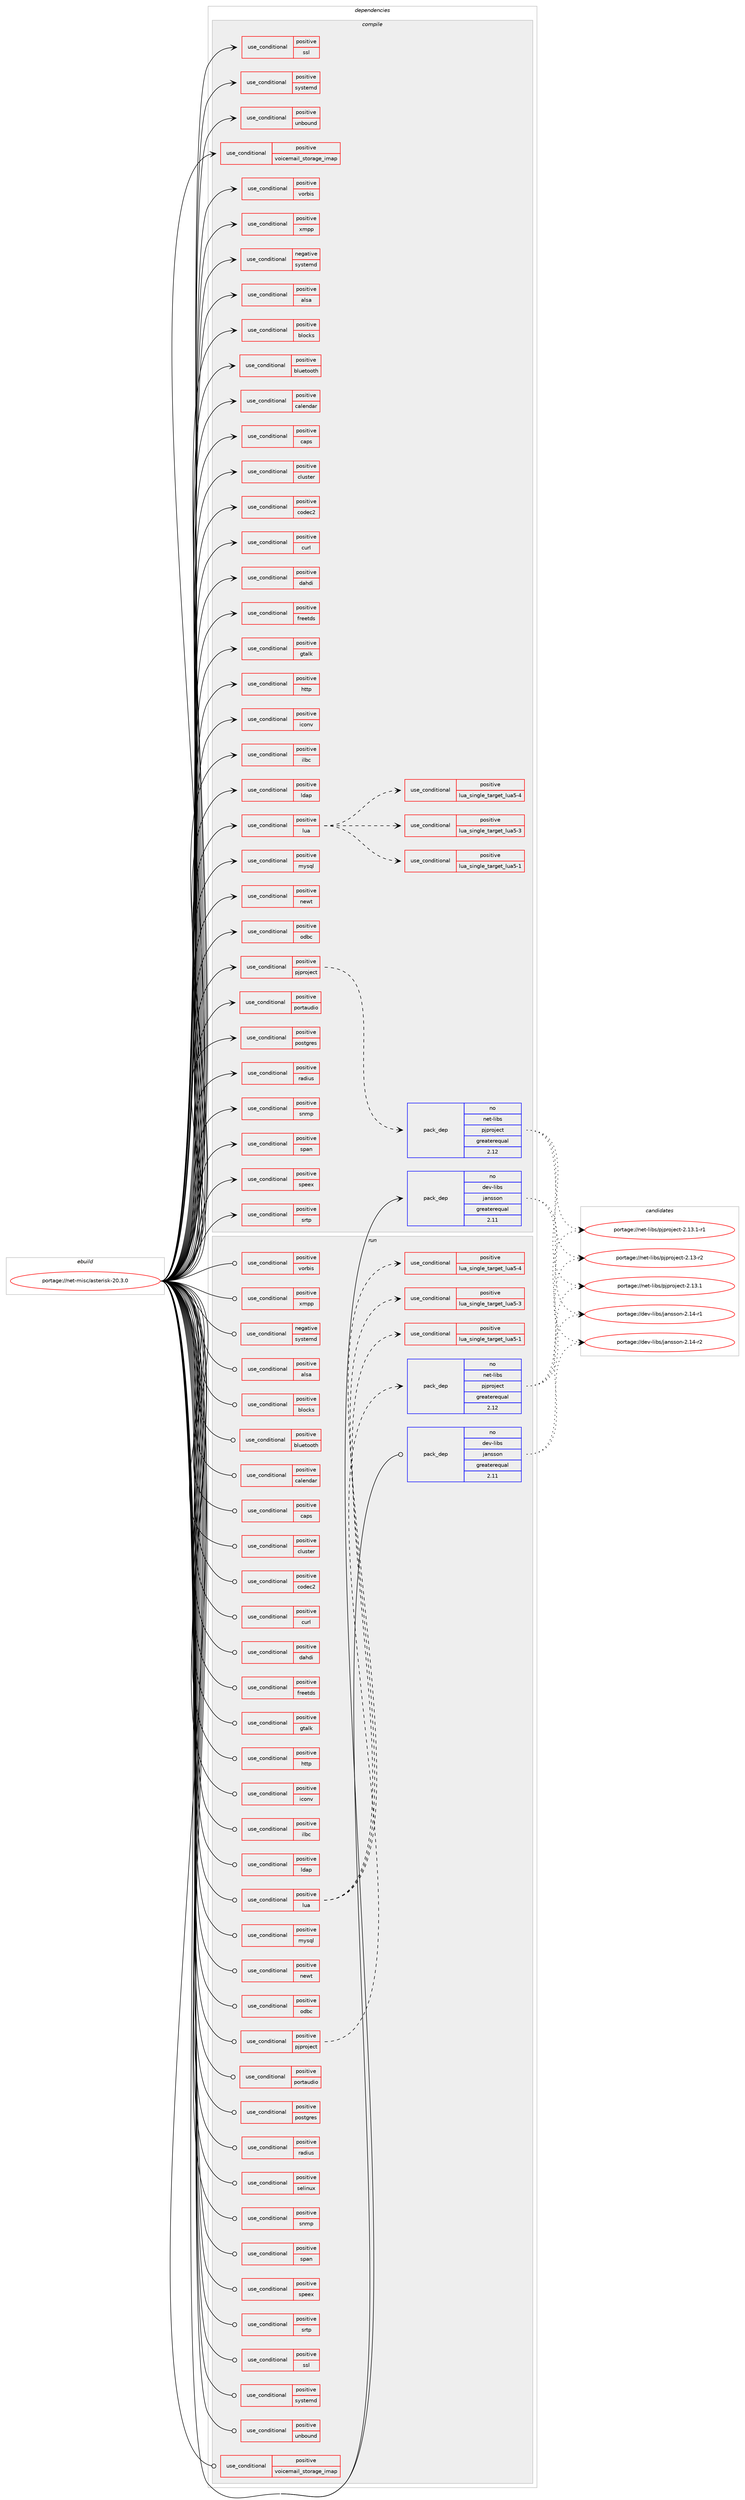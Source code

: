 digraph prolog {

# *************
# Graph options
# *************

newrank=true;
concentrate=true;
compound=true;
graph [rankdir=LR,fontname=Helvetica,fontsize=10,ranksep=1.5];#, ranksep=2.5, nodesep=0.2];
edge  [arrowhead=vee];
node  [fontname=Helvetica,fontsize=10];

# **********
# The ebuild
# **********

subgraph cluster_leftcol {
color=gray;
rank=same;
label=<<i>ebuild</i>>;
id [label="portage://net-misc/asterisk-20.3.0", color=red, width=4, href="../net-misc/asterisk-20.3.0.svg"];
}

# ****************
# The dependencies
# ****************

subgraph cluster_midcol {
color=gray;
label=<<i>dependencies</i>>;
subgraph cluster_compile {
fillcolor="#eeeeee";
style=filled;
label=<<i>compile</i>>;
subgraph cond4093 {
dependency6370 [label=<<TABLE BORDER="0" CELLBORDER="1" CELLSPACING="0" CELLPADDING="4"><TR><TD ROWSPAN="3" CELLPADDING="10">use_conditional</TD></TR><TR><TD>negative</TD></TR><TR><TD>systemd</TD></TR></TABLE>>, shape=none, color=red];
# *** BEGIN UNKNOWN DEPENDENCY TYPE (TODO) ***
# dependency6370 -> package_dependency(portage://net-misc/asterisk-20.3.0,install,weak,sys-apps,systemd,none,[,,],[],[])
# *** END UNKNOWN DEPENDENCY TYPE (TODO) ***

}
id:e -> dependency6370:w [weight=20,style="solid",arrowhead="vee"];
subgraph cond4094 {
dependency6371 [label=<<TABLE BORDER="0" CELLBORDER="1" CELLSPACING="0" CELLPADDING="4"><TR><TD ROWSPAN="3" CELLPADDING="10">use_conditional</TD></TR><TR><TD>positive</TD></TR><TR><TD>alsa</TD></TR></TABLE>>, shape=none, color=red];
# *** BEGIN UNKNOWN DEPENDENCY TYPE (TODO) ***
# dependency6371 -> package_dependency(portage://net-misc/asterisk-20.3.0,install,no,media-libs,alsa-lib,none,[,,],[],[])
# *** END UNKNOWN DEPENDENCY TYPE (TODO) ***

}
id:e -> dependency6371:w [weight=20,style="solid",arrowhead="vee"];
subgraph cond4095 {
dependency6372 [label=<<TABLE BORDER="0" CELLBORDER="1" CELLSPACING="0" CELLPADDING="4"><TR><TD ROWSPAN="3" CELLPADDING="10">use_conditional</TD></TR><TR><TD>positive</TD></TR><TR><TD>blocks</TD></TR></TABLE>>, shape=none, color=red];
# *** BEGIN UNKNOWN DEPENDENCY TYPE (TODO) ***
# dependency6372 -> package_dependency(portage://net-misc/asterisk-20.3.0,install,no,sys-libs,blocksruntime,none,[,,],[],[])
# *** END UNKNOWN DEPENDENCY TYPE (TODO) ***

}
id:e -> dependency6372:w [weight=20,style="solid",arrowhead="vee"];
subgraph cond4096 {
dependency6373 [label=<<TABLE BORDER="0" CELLBORDER="1" CELLSPACING="0" CELLPADDING="4"><TR><TD ROWSPAN="3" CELLPADDING="10">use_conditional</TD></TR><TR><TD>positive</TD></TR><TR><TD>bluetooth</TD></TR></TABLE>>, shape=none, color=red];
# *** BEGIN UNKNOWN DEPENDENCY TYPE (TODO) ***
# dependency6373 -> package_dependency(portage://net-misc/asterisk-20.3.0,install,no,net-wireless,bluez,none,[,,],any_same_slot,[])
# *** END UNKNOWN DEPENDENCY TYPE (TODO) ***

}
id:e -> dependency6373:w [weight=20,style="solid",arrowhead="vee"];
subgraph cond4097 {
dependency6374 [label=<<TABLE BORDER="0" CELLBORDER="1" CELLSPACING="0" CELLPADDING="4"><TR><TD ROWSPAN="3" CELLPADDING="10">use_conditional</TD></TR><TR><TD>positive</TD></TR><TR><TD>calendar</TD></TR></TABLE>>, shape=none, color=red];
# *** BEGIN UNKNOWN DEPENDENCY TYPE (TODO) ***
# dependency6374 -> package_dependency(portage://net-misc/asterisk-20.3.0,install,no,net-libs,neon,none,[,,],any_same_slot,[])
# *** END UNKNOWN DEPENDENCY TYPE (TODO) ***

# *** BEGIN UNKNOWN DEPENDENCY TYPE (TODO) ***
# dependency6374 -> package_dependency(portage://net-misc/asterisk-20.3.0,install,no,dev-libs,libical,none,[,,],any_same_slot,[])
# *** END UNKNOWN DEPENDENCY TYPE (TODO) ***

# *** BEGIN UNKNOWN DEPENDENCY TYPE (TODO) ***
# dependency6374 -> package_dependency(portage://net-misc/asterisk-20.3.0,install,no,dev-libs,iksemel,none,[,,],[],[])
# *** END UNKNOWN DEPENDENCY TYPE (TODO) ***

}
id:e -> dependency6374:w [weight=20,style="solid",arrowhead="vee"];
subgraph cond4098 {
dependency6375 [label=<<TABLE BORDER="0" CELLBORDER="1" CELLSPACING="0" CELLPADDING="4"><TR><TD ROWSPAN="3" CELLPADDING="10">use_conditional</TD></TR><TR><TD>positive</TD></TR><TR><TD>caps</TD></TR></TABLE>>, shape=none, color=red];
# *** BEGIN UNKNOWN DEPENDENCY TYPE (TODO) ***
# dependency6375 -> package_dependency(portage://net-misc/asterisk-20.3.0,install,no,sys-libs,libcap,none,[,,],[],[])
# *** END UNKNOWN DEPENDENCY TYPE (TODO) ***

}
id:e -> dependency6375:w [weight=20,style="solid",arrowhead="vee"];
subgraph cond4099 {
dependency6376 [label=<<TABLE BORDER="0" CELLBORDER="1" CELLSPACING="0" CELLPADDING="4"><TR><TD ROWSPAN="3" CELLPADDING="10">use_conditional</TD></TR><TR><TD>positive</TD></TR><TR><TD>cluster</TD></TR></TABLE>>, shape=none, color=red];
# *** BEGIN UNKNOWN DEPENDENCY TYPE (TODO) ***
# dependency6376 -> package_dependency(portage://net-misc/asterisk-20.3.0,install,no,sys-cluster,corosync,none,[,,],[],[])
# *** END UNKNOWN DEPENDENCY TYPE (TODO) ***

}
id:e -> dependency6376:w [weight=20,style="solid",arrowhead="vee"];
subgraph cond4100 {
dependency6377 [label=<<TABLE BORDER="0" CELLBORDER="1" CELLSPACING="0" CELLPADDING="4"><TR><TD ROWSPAN="3" CELLPADDING="10">use_conditional</TD></TR><TR><TD>positive</TD></TR><TR><TD>codec2</TD></TR></TABLE>>, shape=none, color=red];
# *** BEGIN UNKNOWN DEPENDENCY TYPE (TODO) ***
# dependency6377 -> package_dependency(portage://net-misc/asterisk-20.3.0,install,no,media-libs,codec2,none,[,,],any_same_slot,[])
# *** END UNKNOWN DEPENDENCY TYPE (TODO) ***

}
id:e -> dependency6377:w [weight=20,style="solid",arrowhead="vee"];
subgraph cond4101 {
dependency6378 [label=<<TABLE BORDER="0" CELLBORDER="1" CELLSPACING="0" CELLPADDING="4"><TR><TD ROWSPAN="3" CELLPADDING="10">use_conditional</TD></TR><TR><TD>positive</TD></TR><TR><TD>curl</TD></TR></TABLE>>, shape=none, color=red];
# *** BEGIN UNKNOWN DEPENDENCY TYPE (TODO) ***
# dependency6378 -> package_dependency(portage://net-misc/asterisk-20.3.0,install,no,net-misc,curl,none,[,,],[],[])
# *** END UNKNOWN DEPENDENCY TYPE (TODO) ***

}
id:e -> dependency6378:w [weight=20,style="solid",arrowhead="vee"];
subgraph cond4102 {
dependency6379 [label=<<TABLE BORDER="0" CELLBORDER="1" CELLSPACING="0" CELLPADDING="4"><TR><TD ROWSPAN="3" CELLPADDING="10">use_conditional</TD></TR><TR><TD>positive</TD></TR><TR><TD>dahdi</TD></TR></TABLE>>, shape=none, color=red];
# *** BEGIN UNKNOWN DEPENDENCY TYPE (TODO) ***
# dependency6379 -> package_dependency(portage://net-misc/asterisk-20.3.0,install,no,net-libs,libpri,none,[,,],[],[])
# *** END UNKNOWN DEPENDENCY TYPE (TODO) ***

# *** BEGIN UNKNOWN DEPENDENCY TYPE (TODO) ***
# dependency6379 -> package_dependency(portage://net-misc/asterisk-20.3.0,install,no,net-misc,dahdi-tools,none,[,,],[],[])
# *** END UNKNOWN DEPENDENCY TYPE (TODO) ***

}
id:e -> dependency6379:w [weight=20,style="solid",arrowhead="vee"];
subgraph cond4103 {
dependency6380 [label=<<TABLE BORDER="0" CELLBORDER="1" CELLSPACING="0" CELLPADDING="4"><TR><TD ROWSPAN="3" CELLPADDING="10">use_conditional</TD></TR><TR><TD>positive</TD></TR><TR><TD>freetds</TD></TR></TABLE>>, shape=none, color=red];
# *** BEGIN UNKNOWN DEPENDENCY TYPE (TODO) ***
# dependency6380 -> package_dependency(portage://net-misc/asterisk-20.3.0,install,no,dev-db,freetds,none,[,,],[],[])
# *** END UNKNOWN DEPENDENCY TYPE (TODO) ***

}
id:e -> dependency6380:w [weight=20,style="solid",arrowhead="vee"];
subgraph cond4104 {
dependency6381 [label=<<TABLE BORDER="0" CELLBORDER="1" CELLSPACING="0" CELLPADDING="4"><TR><TD ROWSPAN="3" CELLPADDING="10">use_conditional</TD></TR><TR><TD>positive</TD></TR><TR><TD>gtalk</TD></TR></TABLE>>, shape=none, color=red];
# *** BEGIN UNKNOWN DEPENDENCY TYPE (TODO) ***
# dependency6381 -> package_dependency(portage://net-misc/asterisk-20.3.0,install,no,dev-libs,iksemel,none,[,,],[],[])
# *** END UNKNOWN DEPENDENCY TYPE (TODO) ***

}
id:e -> dependency6381:w [weight=20,style="solid",arrowhead="vee"];
subgraph cond4105 {
dependency6382 [label=<<TABLE BORDER="0" CELLBORDER="1" CELLSPACING="0" CELLPADDING="4"><TR><TD ROWSPAN="3" CELLPADDING="10">use_conditional</TD></TR><TR><TD>positive</TD></TR><TR><TD>http</TD></TR></TABLE>>, shape=none, color=red];
# *** BEGIN UNKNOWN DEPENDENCY TYPE (TODO) ***
# dependency6382 -> package_dependency(portage://net-misc/asterisk-20.3.0,install,no,dev-libs,gmime,none,[,,],[slot(2.6)],[])
# *** END UNKNOWN DEPENDENCY TYPE (TODO) ***

}
id:e -> dependency6382:w [weight=20,style="solid",arrowhead="vee"];
subgraph cond4106 {
dependency6383 [label=<<TABLE BORDER="0" CELLBORDER="1" CELLSPACING="0" CELLPADDING="4"><TR><TD ROWSPAN="3" CELLPADDING="10">use_conditional</TD></TR><TR><TD>positive</TD></TR><TR><TD>iconv</TD></TR></TABLE>>, shape=none, color=red];
# *** BEGIN UNKNOWN DEPENDENCY TYPE (TODO) ***
# dependency6383 -> package_dependency(portage://net-misc/asterisk-20.3.0,install,no,virtual,libiconv,none,[,,],[],[])
# *** END UNKNOWN DEPENDENCY TYPE (TODO) ***

}
id:e -> dependency6383:w [weight=20,style="solid",arrowhead="vee"];
subgraph cond4107 {
dependency6384 [label=<<TABLE BORDER="0" CELLBORDER="1" CELLSPACING="0" CELLPADDING="4"><TR><TD ROWSPAN="3" CELLPADDING="10">use_conditional</TD></TR><TR><TD>positive</TD></TR><TR><TD>ilbc</TD></TR></TABLE>>, shape=none, color=red];
# *** BEGIN UNKNOWN DEPENDENCY TYPE (TODO) ***
# dependency6384 -> package_dependency(portage://net-misc/asterisk-20.3.0,install,no,media-libs,libilbc,none,[,,],[],[])
# *** END UNKNOWN DEPENDENCY TYPE (TODO) ***

}
id:e -> dependency6384:w [weight=20,style="solid",arrowhead="vee"];
subgraph cond4108 {
dependency6385 [label=<<TABLE BORDER="0" CELLBORDER="1" CELLSPACING="0" CELLPADDING="4"><TR><TD ROWSPAN="3" CELLPADDING="10">use_conditional</TD></TR><TR><TD>positive</TD></TR><TR><TD>ldap</TD></TR></TABLE>>, shape=none, color=red];
# *** BEGIN UNKNOWN DEPENDENCY TYPE (TODO) ***
# dependency6385 -> package_dependency(portage://net-misc/asterisk-20.3.0,install,no,net-nds,openldap,none,[,,],any_same_slot,[])
# *** END UNKNOWN DEPENDENCY TYPE (TODO) ***

}
id:e -> dependency6385:w [weight=20,style="solid",arrowhead="vee"];
subgraph cond4109 {
dependency6386 [label=<<TABLE BORDER="0" CELLBORDER="1" CELLSPACING="0" CELLPADDING="4"><TR><TD ROWSPAN="3" CELLPADDING="10">use_conditional</TD></TR><TR><TD>positive</TD></TR><TR><TD>lua</TD></TR></TABLE>>, shape=none, color=red];
subgraph cond4110 {
dependency6387 [label=<<TABLE BORDER="0" CELLBORDER="1" CELLSPACING="0" CELLPADDING="4"><TR><TD ROWSPAN="3" CELLPADDING="10">use_conditional</TD></TR><TR><TD>positive</TD></TR><TR><TD>lua_single_target_lua5-1</TD></TR></TABLE>>, shape=none, color=red];
# *** BEGIN UNKNOWN DEPENDENCY TYPE (TODO) ***
# dependency6387 -> package_dependency(portage://net-misc/asterisk-20.3.0,install,no,dev-lang,lua,none,[,,],[slot(5.1)],[])
# *** END UNKNOWN DEPENDENCY TYPE (TODO) ***

}
dependency6386:e -> dependency6387:w [weight=20,style="dashed",arrowhead="vee"];
subgraph cond4111 {
dependency6388 [label=<<TABLE BORDER="0" CELLBORDER="1" CELLSPACING="0" CELLPADDING="4"><TR><TD ROWSPAN="3" CELLPADDING="10">use_conditional</TD></TR><TR><TD>positive</TD></TR><TR><TD>lua_single_target_lua5-3</TD></TR></TABLE>>, shape=none, color=red];
# *** BEGIN UNKNOWN DEPENDENCY TYPE (TODO) ***
# dependency6388 -> package_dependency(portage://net-misc/asterisk-20.3.0,install,no,dev-lang,lua,none,[,,],[slot(5.3)],[])
# *** END UNKNOWN DEPENDENCY TYPE (TODO) ***

}
dependency6386:e -> dependency6388:w [weight=20,style="dashed",arrowhead="vee"];
subgraph cond4112 {
dependency6389 [label=<<TABLE BORDER="0" CELLBORDER="1" CELLSPACING="0" CELLPADDING="4"><TR><TD ROWSPAN="3" CELLPADDING="10">use_conditional</TD></TR><TR><TD>positive</TD></TR><TR><TD>lua_single_target_lua5-4</TD></TR></TABLE>>, shape=none, color=red];
# *** BEGIN UNKNOWN DEPENDENCY TYPE (TODO) ***
# dependency6389 -> package_dependency(portage://net-misc/asterisk-20.3.0,install,no,dev-lang,lua,none,[,,],[slot(5.4)],[])
# *** END UNKNOWN DEPENDENCY TYPE (TODO) ***

}
dependency6386:e -> dependency6389:w [weight=20,style="dashed",arrowhead="vee"];
}
id:e -> dependency6386:w [weight=20,style="solid",arrowhead="vee"];
subgraph cond4113 {
dependency6390 [label=<<TABLE BORDER="0" CELLBORDER="1" CELLSPACING="0" CELLPADDING="4"><TR><TD ROWSPAN="3" CELLPADDING="10">use_conditional</TD></TR><TR><TD>positive</TD></TR><TR><TD>mysql</TD></TR></TABLE>>, shape=none, color=red];
# *** BEGIN UNKNOWN DEPENDENCY TYPE (TODO) ***
# dependency6390 -> package_dependency(portage://net-misc/asterisk-20.3.0,install,no,dev-db,mysql-connector-c,none,[,,],any_same_slot,[])
# *** END UNKNOWN DEPENDENCY TYPE (TODO) ***

}
id:e -> dependency6390:w [weight=20,style="solid",arrowhead="vee"];
subgraph cond4114 {
dependency6391 [label=<<TABLE BORDER="0" CELLBORDER="1" CELLSPACING="0" CELLPADDING="4"><TR><TD ROWSPAN="3" CELLPADDING="10">use_conditional</TD></TR><TR><TD>positive</TD></TR><TR><TD>newt</TD></TR></TABLE>>, shape=none, color=red];
# *** BEGIN UNKNOWN DEPENDENCY TYPE (TODO) ***
# dependency6391 -> package_dependency(portage://net-misc/asterisk-20.3.0,install,no,dev-libs,newt,none,[,,],[],[])
# *** END UNKNOWN DEPENDENCY TYPE (TODO) ***

}
id:e -> dependency6391:w [weight=20,style="solid",arrowhead="vee"];
subgraph cond4115 {
dependency6392 [label=<<TABLE BORDER="0" CELLBORDER="1" CELLSPACING="0" CELLPADDING="4"><TR><TD ROWSPAN="3" CELLPADDING="10">use_conditional</TD></TR><TR><TD>positive</TD></TR><TR><TD>odbc</TD></TR></TABLE>>, shape=none, color=red];
# *** BEGIN UNKNOWN DEPENDENCY TYPE (TODO) ***
# dependency6392 -> package_dependency(portage://net-misc/asterisk-20.3.0,install,no,dev-db,unixODBC,none,[,,],[],[])
# *** END UNKNOWN DEPENDENCY TYPE (TODO) ***

}
id:e -> dependency6392:w [weight=20,style="solid",arrowhead="vee"];
subgraph cond4116 {
dependency6393 [label=<<TABLE BORDER="0" CELLBORDER="1" CELLSPACING="0" CELLPADDING="4"><TR><TD ROWSPAN="3" CELLPADDING="10">use_conditional</TD></TR><TR><TD>positive</TD></TR><TR><TD>pjproject</TD></TR></TABLE>>, shape=none, color=red];
subgraph pack2215 {
dependency6394 [label=<<TABLE BORDER="0" CELLBORDER="1" CELLSPACING="0" CELLPADDING="4" WIDTH="220"><TR><TD ROWSPAN="6" CELLPADDING="30">pack_dep</TD></TR><TR><TD WIDTH="110">no</TD></TR><TR><TD>net-libs</TD></TR><TR><TD>pjproject</TD></TR><TR><TD>greaterequal</TD></TR><TR><TD>2.12</TD></TR></TABLE>>, shape=none, color=blue];
}
dependency6393:e -> dependency6394:w [weight=20,style="dashed",arrowhead="vee"];
}
id:e -> dependency6393:w [weight=20,style="solid",arrowhead="vee"];
subgraph cond4117 {
dependency6395 [label=<<TABLE BORDER="0" CELLBORDER="1" CELLSPACING="0" CELLPADDING="4"><TR><TD ROWSPAN="3" CELLPADDING="10">use_conditional</TD></TR><TR><TD>positive</TD></TR><TR><TD>portaudio</TD></TR></TABLE>>, shape=none, color=red];
# *** BEGIN UNKNOWN DEPENDENCY TYPE (TODO) ***
# dependency6395 -> package_dependency(portage://net-misc/asterisk-20.3.0,install,no,media-libs,portaudio,none,[,,],[],[])
# *** END UNKNOWN DEPENDENCY TYPE (TODO) ***

}
id:e -> dependency6395:w [weight=20,style="solid",arrowhead="vee"];
subgraph cond4118 {
dependency6396 [label=<<TABLE BORDER="0" CELLBORDER="1" CELLSPACING="0" CELLPADDING="4"><TR><TD ROWSPAN="3" CELLPADDING="10">use_conditional</TD></TR><TR><TD>positive</TD></TR><TR><TD>postgres</TD></TR></TABLE>>, shape=none, color=red];
# *** BEGIN UNKNOWN DEPENDENCY TYPE (TODO) ***
# dependency6396 -> package_dependency(portage://net-misc/asterisk-20.3.0,install,no,dev-db,postgresql,none,[,,],any_different_slot,[])
# *** END UNKNOWN DEPENDENCY TYPE (TODO) ***

}
id:e -> dependency6396:w [weight=20,style="solid",arrowhead="vee"];
subgraph cond4119 {
dependency6397 [label=<<TABLE BORDER="0" CELLBORDER="1" CELLSPACING="0" CELLPADDING="4"><TR><TD ROWSPAN="3" CELLPADDING="10">use_conditional</TD></TR><TR><TD>positive</TD></TR><TR><TD>radius</TD></TR></TABLE>>, shape=none, color=red];
# *** BEGIN UNKNOWN DEPENDENCY TYPE (TODO) ***
# dependency6397 -> package_dependency(portage://net-misc/asterisk-20.3.0,install,no,net-dialup,freeradius-client,none,[,,],[],[])
# *** END UNKNOWN DEPENDENCY TYPE (TODO) ***

}
id:e -> dependency6397:w [weight=20,style="solid",arrowhead="vee"];
subgraph cond4120 {
dependency6398 [label=<<TABLE BORDER="0" CELLBORDER="1" CELLSPACING="0" CELLPADDING="4"><TR><TD ROWSPAN="3" CELLPADDING="10">use_conditional</TD></TR><TR><TD>positive</TD></TR><TR><TD>snmp</TD></TR></TABLE>>, shape=none, color=red];
# *** BEGIN UNKNOWN DEPENDENCY TYPE (TODO) ***
# dependency6398 -> package_dependency(portage://net-misc/asterisk-20.3.0,install,no,net-analyzer,net-snmp,none,[,,],any_same_slot,[])
# *** END UNKNOWN DEPENDENCY TYPE (TODO) ***

}
id:e -> dependency6398:w [weight=20,style="solid",arrowhead="vee"];
subgraph cond4121 {
dependency6399 [label=<<TABLE BORDER="0" CELLBORDER="1" CELLSPACING="0" CELLPADDING="4"><TR><TD ROWSPAN="3" CELLPADDING="10">use_conditional</TD></TR><TR><TD>positive</TD></TR><TR><TD>span</TD></TR></TABLE>>, shape=none, color=red];
# *** BEGIN UNKNOWN DEPENDENCY TYPE (TODO) ***
# dependency6399 -> package_dependency(portage://net-misc/asterisk-20.3.0,install,no,media-libs,spandsp,none,[,,],[],[])
# *** END UNKNOWN DEPENDENCY TYPE (TODO) ***

}
id:e -> dependency6399:w [weight=20,style="solid",arrowhead="vee"];
subgraph cond4122 {
dependency6400 [label=<<TABLE BORDER="0" CELLBORDER="1" CELLSPACING="0" CELLPADDING="4"><TR><TD ROWSPAN="3" CELLPADDING="10">use_conditional</TD></TR><TR><TD>positive</TD></TR><TR><TD>speex</TD></TR></TABLE>>, shape=none, color=red];
# *** BEGIN UNKNOWN DEPENDENCY TYPE (TODO) ***
# dependency6400 -> package_dependency(portage://net-misc/asterisk-20.3.0,install,no,media-libs,libogg,none,[,,],[],[])
# *** END UNKNOWN DEPENDENCY TYPE (TODO) ***

# *** BEGIN UNKNOWN DEPENDENCY TYPE (TODO) ***
# dependency6400 -> package_dependency(portage://net-misc/asterisk-20.3.0,install,no,media-libs,speex,none,[,,],[],[])
# *** END UNKNOWN DEPENDENCY TYPE (TODO) ***

# *** BEGIN UNKNOWN DEPENDENCY TYPE (TODO) ***
# dependency6400 -> package_dependency(portage://net-misc/asterisk-20.3.0,install,no,media-libs,speexdsp,none,[,,],[],[])
# *** END UNKNOWN DEPENDENCY TYPE (TODO) ***

}
id:e -> dependency6400:w [weight=20,style="solid",arrowhead="vee"];
subgraph cond4123 {
dependency6401 [label=<<TABLE BORDER="0" CELLBORDER="1" CELLSPACING="0" CELLPADDING="4"><TR><TD ROWSPAN="3" CELLPADDING="10">use_conditional</TD></TR><TR><TD>positive</TD></TR><TR><TD>srtp</TD></TR></TABLE>>, shape=none, color=red];
# *** BEGIN UNKNOWN DEPENDENCY TYPE (TODO) ***
# dependency6401 -> package_dependency(portage://net-misc/asterisk-20.3.0,install,no,net-libs,libsrtp,none,[,,],[slot(0)],[])
# *** END UNKNOWN DEPENDENCY TYPE (TODO) ***

}
id:e -> dependency6401:w [weight=20,style="solid",arrowhead="vee"];
subgraph cond4124 {
dependency6402 [label=<<TABLE BORDER="0" CELLBORDER="1" CELLSPACING="0" CELLPADDING="4"><TR><TD ROWSPAN="3" CELLPADDING="10">use_conditional</TD></TR><TR><TD>positive</TD></TR><TR><TD>ssl</TD></TR></TABLE>>, shape=none, color=red];
# *** BEGIN UNKNOWN DEPENDENCY TYPE (TODO) ***
# dependency6402 -> package_dependency(portage://net-misc/asterisk-20.3.0,install,no,dev-libs,openssl,none,[,,],[slot(0),equal],[])
# *** END UNKNOWN DEPENDENCY TYPE (TODO) ***

}
id:e -> dependency6402:w [weight=20,style="solid",arrowhead="vee"];
subgraph cond4125 {
dependency6403 [label=<<TABLE BORDER="0" CELLBORDER="1" CELLSPACING="0" CELLPADDING="4"><TR><TD ROWSPAN="3" CELLPADDING="10">use_conditional</TD></TR><TR><TD>positive</TD></TR><TR><TD>systemd</TD></TR></TABLE>>, shape=none, color=red];
# *** BEGIN UNKNOWN DEPENDENCY TYPE (TODO) ***
# dependency6403 -> package_dependency(portage://net-misc/asterisk-20.3.0,install,no,sys-apps,systemd,none,[,,],[],[])
# *** END UNKNOWN DEPENDENCY TYPE (TODO) ***

}
id:e -> dependency6403:w [weight=20,style="solid",arrowhead="vee"];
subgraph cond4126 {
dependency6404 [label=<<TABLE BORDER="0" CELLBORDER="1" CELLSPACING="0" CELLPADDING="4"><TR><TD ROWSPAN="3" CELLPADDING="10">use_conditional</TD></TR><TR><TD>positive</TD></TR><TR><TD>unbound</TD></TR></TABLE>>, shape=none, color=red];
# *** BEGIN UNKNOWN DEPENDENCY TYPE (TODO) ***
# dependency6404 -> package_dependency(portage://net-misc/asterisk-20.3.0,install,no,net-dns,unbound,none,[,,],[],[])
# *** END UNKNOWN DEPENDENCY TYPE (TODO) ***

}
id:e -> dependency6404:w [weight=20,style="solid",arrowhead="vee"];
subgraph cond4127 {
dependency6405 [label=<<TABLE BORDER="0" CELLBORDER="1" CELLSPACING="0" CELLPADDING="4"><TR><TD ROWSPAN="3" CELLPADDING="10">use_conditional</TD></TR><TR><TD>positive</TD></TR><TR><TD>voicemail_storage_imap</TD></TR></TABLE>>, shape=none, color=red];
# *** BEGIN UNKNOWN DEPENDENCY TYPE (TODO) ***
# dependency6405 -> package_dependency(portage://net-misc/asterisk-20.3.0,install,no,net-libs,c-client,none,[,,],[],[use(equal(ssl),none)])
# *** END UNKNOWN DEPENDENCY TYPE (TODO) ***

}
id:e -> dependency6405:w [weight=20,style="solid",arrowhead="vee"];
subgraph cond4128 {
dependency6406 [label=<<TABLE BORDER="0" CELLBORDER="1" CELLSPACING="0" CELLPADDING="4"><TR><TD ROWSPAN="3" CELLPADDING="10">use_conditional</TD></TR><TR><TD>positive</TD></TR><TR><TD>vorbis</TD></TR></TABLE>>, shape=none, color=red];
# *** BEGIN UNKNOWN DEPENDENCY TYPE (TODO) ***
# dependency6406 -> package_dependency(portage://net-misc/asterisk-20.3.0,install,no,media-libs,libogg,none,[,,],[],[])
# *** END UNKNOWN DEPENDENCY TYPE (TODO) ***

# *** BEGIN UNKNOWN DEPENDENCY TYPE (TODO) ***
# dependency6406 -> package_dependency(portage://net-misc/asterisk-20.3.0,install,no,media-libs,libvorbis,none,[,,],[],[])
# *** END UNKNOWN DEPENDENCY TYPE (TODO) ***

}
id:e -> dependency6406:w [weight=20,style="solid",arrowhead="vee"];
subgraph cond4129 {
dependency6407 [label=<<TABLE BORDER="0" CELLBORDER="1" CELLSPACING="0" CELLPADDING="4"><TR><TD ROWSPAN="3" CELLPADDING="10">use_conditional</TD></TR><TR><TD>positive</TD></TR><TR><TD>xmpp</TD></TR></TABLE>>, shape=none, color=red];
# *** BEGIN UNKNOWN DEPENDENCY TYPE (TODO) ***
# dependency6407 -> package_dependency(portage://net-misc/asterisk-20.3.0,install,no,dev-libs,iksemel,none,[,,],[],[])
# *** END UNKNOWN DEPENDENCY TYPE (TODO) ***

}
id:e -> dependency6407:w [weight=20,style="solid",arrowhead="vee"];
# *** BEGIN UNKNOWN DEPENDENCY TYPE (TODO) ***
# id -> package_dependency(portage://net-misc/asterisk-20.3.0,install,no,acct-group,asterisk,none,[,,],[],[])
# *** END UNKNOWN DEPENDENCY TYPE (TODO) ***

# *** BEGIN UNKNOWN DEPENDENCY TYPE (TODO) ***
# id -> package_dependency(portage://net-misc/asterisk-20.3.0,install,no,acct-user,asterisk,none,[,,],[],[])
# *** END UNKNOWN DEPENDENCY TYPE (TODO) ***

# *** BEGIN UNKNOWN DEPENDENCY TYPE (TODO) ***
# id -> package_dependency(portage://net-misc/asterisk-20.3.0,install,no,dev-db,sqlite,none,[,,],[slot(3)],[])
# *** END UNKNOWN DEPENDENCY TYPE (TODO) ***

subgraph pack2216 {
dependency6408 [label=<<TABLE BORDER="0" CELLBORDER="1" CELLSPACING="0" CELLPADDING="4" WIDTH="220"><TR><TD ROWSPAN="6" CELLPADDING="30">pack_dep</TD></TR><TR><TD WIDTH="110">no</TD></TR><TR><TD>dev-libs</TD></TR><TR><TD>jansson</TD></TR><TR><TD>greaterequal</TD></TR><TR><TD>2.11</TD></TR></TABLE>>, shape=none, color=blue];
}
id:e -> dependency6408:w [weight=20,style="solid",arrowhead="vee"];
# *** BEGIN UNKNOWN DEPENDENCY TYPE (TODO) ***
# id -> package_dependency(portage://net-misc/asterisk-20.3.0,install,no,dev-libs,libedit,none,[,,],[],[])
# *** END UNKNOWN DEPENDENCY TYPE (TODO) ***

# *** BEGIN UNKNOWN DEPENDENCY TYPE (TODO) ***
# id -> package_dependency(portage://net-misc/asterisk-20.3.0,install,no,dev-libs,libxml2,none,[,,],[slot(2)],[])
# *** END UNKNOWN DEPENDENCY TYPE (TODO) ***

# *** BEGIN UNKNOWN DEPENDENCY TYPE (TODO) ***
# id -> package_dependency(portage://net-misc/asterisk-20.3.0,install,no,dev-libs,libxslt,none,[,,],[],[])
# *** END UNKNOWN DEPENDENCY TYPE (TODO) ***

# *** BEGIN UNKNOWN DEPENDENCY TYPE (TODO) ***
# id -> package_dependency(portage://net-misc/asterisk-20.3.0,install,no,dev-libs,popt,none,[,,],[],[])
# *** END UNKNOWN DEPENDENCY TYPE (TODO) ***

# *** BEGIN UNKNOWN DEPENDENCY TYPE (TODO) ***
# id -> package_dependency(portage://net-misc/asterisk-20.3.0,install,no,sys-apps,util-linux,none,[,,],[],[])
# *** END UNKNOWN DEPENDENCY TYPE (TODO) ***

# *** BEGIN UNKNOWN DEPENDENCY TYPE (TODO) ***
# id -> package_dependency(portage://net-misc/asterisk-20.3.0,install,no,sys-libs,zlib,none,[,,],[],[])
# *** END UNKNOWN DEPENDENCY TYPE (TODO) ***

# *** BEGIN UNKNOWN DEPENDENCY TYPE (TODO) ***
# id -> package_dependency(portage://net-misc/asterisk-20.3.0,install,no,virtual,libcrypt,none,[,,],any_same_slot,[])
# *** END UNKNOWN DEPENDENCY TYPE (TODO) ***

}
subgraph cluster_compileandrun {
fillcolor="#eeeeee";
style=filled;
label=<<i>compile and run</i>>;
}
subgraph cluster_run {
fillcolor="#eeeeee";
style=filled;
label=<<i>run</i>>;
subgraph cond4130 {
dependency6409 [label=<<TABLE BORDER="0" CELLBORDER="1" CELLSPACING="0" CELLPADDING="4"><TR><TD ROWSPAN="3" CELLPADDING="10">use_conditional</TD></TR><TR><TD>negative</TD></TR><TR><TD>systemd</TD></TR></TABLE>>, shape=none, color=red];
# *** BEGIN UNKNOWN DEPENDENCY TYPE (TODO) ***
# dependency6409 -> package_dependency(portage://net-misc/asterisk-20.3.0,run,weak,sys-apps,systemd,none,[,,],[],[])
# *** END UNKNOWN DEPENDENCY TYPE (TODO) ***

}
id:e -> dependency6409:w [weight=20,style="solid",arrowhead="odot"];
subgraph cond4131 {
dependency6410 [label=<<TABLE BORDER="0" CELLBORDER="1" CELLSPACING="0" CELLPADDING="4"><TR><TD ROWSPAN="3" CELLPADDING="10">use_conditional</TD></TR><TR><TD>positive</TD></TR><TR><TD>alsa</TD></TR></TABLE>>, shape=none, color=red];
# *** BEGIN UNKNOWN DEPENDENCY TYPE (TODO) ***
# dependency6410 -> package_dependency(portage://net-misc/asterisk-20.3.0,run,no,media-libs,alsa-lib,none,[,,],[],[])
# *** END UNKNOWN DEPENDENCY TYPE (TODO) ***

}
id:e -> dependency6410:w [weight=20,style="solid",arrowhead="odot"];
subgraph cond4132 {
dependency6411 [label=<<TABLE BORDER="0" CELLBORDER="1" CELLSPACING="0" CELLPADDING="4"><TR><TD ROWSPAN="3" CELLPADDING="10">use_conditional</TD></TR><TR><TD>positive</TD></TR><TR><TD>blocks</TD></TR></TABLE>>, shape=none, color=red];
# *** BEGIN UNKNOWN DEPENDENCY TYPE (TODO) ***
# dependency6411 -> package_dependency(portage://net-misc/asterisk-20.3.0,run,no,sys-libs,blocksruntime,none,[,,],[],[])
# *** END UNKNOWN DEPENDENCY TYPE (TODO) ***

}
id:e -> dependency6411:w [weight=20,style="solid",arrowhead="odot"];
subgraph cond4133 {
dependency6412 [label=<<TABLE BORDER="0" CELLBORDER="1" CELLSPACING="0" CELLPADDING="4"><TR><TD ROWSPAN="3" CELLPADDING="10">use_conditional</TD></TR><TR><TD>positive</TD></TR><TR><TD>bluetooth</TD></TR></TABLE>>, shape=none, color=red];
# *** BEGIN UNKNOWN DEPENDENCY TYPE (TODO) ***
# dependency6412 -> package_dependency(portage://net-misc/asterisk-20.3.0,run,no,net-wireless,bluez,none,[,,],any_same_slot,[])
# *** END UNKNOWN DEPENDENCY TYPE (TODO) ***

}
id:e -> dependency6412:w [weight=20,style="solid",arrowhead="odot"];
subgraph cond4134 {
dependency6413 [label=<<TABLE BORDER="0" CELLBORDER="1" CELLSPACING="0" CELLPADDING="4"><TR><TD ROWSPAN="3" CELLPADDING="10">use_conditional</TD></TR><TR><TD>positive</TD></TR><TR><TD>calendar</TD></TR></TABLE>>, shape=none, color=red];
# *** BEGIN UNKNOWN DEPENDENCY TYPE (TODO) ***
# dependency6413 -> package_dependency(portage://net-misc/asterisk-20.3.0,run,no,net-libs,neon,none,[,,],any_same_slot,[])
# *** END UNKNOWN DEPENDENCY TYPE (TODO) ***

# *** BEGIN UNKNOWN DEPENDENCY TYPE (TODO) ***
# dependency6413 -> package_dependency(portage://net-misc/asterisk-20.3.0,run,no,dev-libs,libical,none,[,,],any_same_slot,[])
# *** END UNKNOWN DEPENDENCY TYPE (TODO) ***

# *** BEGIN UNKNOWN DEPENDENCY TYPE (TODO) ***
# dependency6413 -> package_dependency(portage://net-misc/asterisk-20.3.0,run,no,dev-libs,iksemel,none,[,,],[],[])
# *** END UNKNOWN DEPENDENCY TYPE (TODO) ***

}
id:e -> dependency6413:w [weight=20,style="solid",arrowhead="odot"];
subgraph cond4135 {
dependency6414 [label=<<TABLE BORDER="0" CELLBORDER="1" CELLSPACING="0" CELLPADDING="4"><TR><TD ROWSPAN="3" CELLPADDING="10">use_conditional</TD></TR><TR><TD>positive</TD></TR><TR><TD>caps</TD></TR></TABLE>>, shape=none, color=red];
# *** BEGIN UNKNOWN DEPENDENCY TYPE (TODO) ***
# dependency6414 -> package_dependency(portage://net-misc/asterisk-20.3.0,run,no,sys-libs,libcap,none,[,,],[],[])
# *** END UNKNOWN DEPENDENCY TYPE (TODO) ***

}
id:e -> dependency6414:w [weight=20,style="solid",arrowhead="odot"];
subgraph cond4136 {
dependency6415 [label=<<TABLE BORDER="0" CELLBORDER="1" CELLSPACING="0" CELLPADDING="4"><TR><TD ROWSPAN="3" CELLPADDING="10">use_conditional</TD></TR><TR><TD>positive</TD></TR><TR><TD>cluster</TD></TR></TABLE>>, shape=none, color=red];
# *** BEGIN UNKNOWN DEPENDENCY TYPE (TODO) ***
# dependency6415 -> package_dependency(portage://net-misc/asterisk-20.3.0,run,no,sys-cluster,corosync,none,[,,],[],[])
# *** END UNKNOWN DEPENDENCY TYPE (TODO) ***

}
id:e -> dependency6415:w [weight=20,style="solid",arrowhead="odot"];
subgraph cond4137 {
dependency6416 [label=<<TABLE BORDER="0" CELLBORDER="1" CELLSPACING="0" CELLPADDING="4"><TR><TD ROWSPAN="3" CELLPADDING="10">use_conditional</TD></TR><TR><TD>positive</TD></TR><TR><TD>codec2</TD></TR></TABLE>>, shape=none, color=red];
# *** BEGIN UNKNOWN DEPENDENCY TYPE (TODO) ***
# dependency6416 -> package_dependency(portage://net-misc/asterisk-20.3.0,run,no,media-libs,codec2,none,[,,],any_same_slot,[])
# *** END UNKNOWN DEPENDENCY TYPE (TODO) ***

}
id:e -> dependency6416:w [weight=20,style="solid",arrowhead="odot"];
subgraph cond4138 {
dependency6417 [label=<<TABLE BORDER="0" CELLBORDER="1" CELLSPACING="0" CELLPADDING="4"><TR><TD ROWSPAN="3" CELLPADDING="10">use_conditional</TD></TR><TR><TD>positive</TD></TR><TR><TD>curl</TD></TR></TABLE>>, shape=none, color=red];
# *** BEGIN UNKNOWN DEPENDENCY TYPE (TODO) ***
# dependency6417 -> package_dependency(portage://net-misc/asterisk-20.3.0,run,no,net-misc,curl,none,[,,],[],[])
# *** END UNKNOWN DEPENDENCY TYPE (TODO) ***

}
id:e -> dependency6417:w [weight=20,style="solid",arrowhead="odot"];
subgraph cond4139 {
dependency6418 [label=<<TABLE BORDER="0" CELLBORDER="1" CELLSPACING="0" CELLPADDING="4"><TR><TD ROWSPAN="3" CELLPADDING="10">use_conditional</TD></TR><TR><TD>positive</TD></TR><TR><TD>dahdi</TD></TR></TABLE>>, shape=none, color=red];
# *** BEGIN UNKNOWN DEPENDENCY TYPE (TODO) ***
# dependency6418 -> package_dependency(portage://net-misc/asterisk-20.3.0,run,no,net-libs,libpri,none,[,,],[],[])
# *** END UNKNOWN DEPENDENCY TYPE (TODO) ***

# *** BEGIN UNKNOWN DEPENDENCY TYPE (TODO) ***
# dependency6418 -> package_dependency(portage://net-misc/asterisk-20.3.0,run,no,net-misc,dahdi-tools,none,[,,],[],[])
# *** END UNKNOWN DEPENDENCY TYPE (TODO) ***

}
id:e -> dependency6418:w [weight=20,style="solid",arrowhead="odot"];
subgraph cond4140 {
dependency6419 [label=<<TABLE BORDER="0" CELLBORDER="1" CELLSPACING="0" CELLPADDING="4"><TR><TD ROWSPAN="3" CELLPADDING="10">use_conditional</TD></TR><TR><TD>positive</TD></TR><TR><TD>freetds</TD></TR></TABLE>>, shape=none, color=red];
# *** BEGIN UNKNOWN DEPENDENCY TYPE (TODO) ***
# dependency6419 -> package_dependency(portage://net-misc/asterisk-20.3.0,run,no,dev-db,freetds,none,[,,],[],[])
# *** END UNKNOWN DEPENDENCY TYPE (TODO) ***

}
id:e -> dependency6419:w [weight=20,style="solid",arrowhead="odot"];
subgraph cond4141 {
dependency6420 [label=<<TABLE BORDER="0" CELLBORDER="1" CELLSPACING="0" CELLPADDING="4"><TR><TD ROWSPAN="3" CELLPADDING="10">use_conditional</TD></TR><TR><TD>positive</TD></TR><TR><TD>gtalk</TD></TR></TABLE>>, shape=none, color=red];
# *** BEGIN UNKNOWN DEPENDENCY TYPE (TODO) ***
# dependency6420 -> package_dependency(portage://net-misc/asterisk-20.3.0,run,no,dev-libs,iksemel,none,[,,],[],[])
# *** END UNKNOWN DEPENDENCY TYPE (TODO) ***

}
id:e -> dependency6420:w [weight=20,style="solid",arrowhead="odot"];
subgraph cond4142 {
dependency6421 [label=<<TABLE BORDER="0" CELLBORDER="1" CELLSPACING="0" CELLPADDING="4"><TR><TD ROWSPAN="3" CELLPADDING="10">use_conditional</TD></TR><TR><TD>positive</TD></TR><TR><TD>http</TD></TR></TABLE>>, shape=none, color=red];
# *** BEGIN UNKNOWN DEPENDENCY TYPE (TODO) ***
# dependency6421 -> package_dependency(portage://net-misc/asterisk-20.3.0,run,no,dev-libs,gmime,none,[,,],[slot(2.6)],[])
# *** END UNKNOWN DEPENDENCY TYPE (TODO) ***

}
id:e -> dependency6421:w [weight=20,style="solid",arrowhead="odot"];
subgraph cond4143 {
dependency6422 [label=<<TABLE BORDER="0" CELLBORDER="1" CELLSPACING="0" CELLPADDING="4"><TR><TD ROWSPAN="3" CELLPADDING="10">use_conditional</TD></TR><TR><TD>positive</TD></TR><TR><TD>iconv</TD></TR></TABLE>>, shape=none, color=red];
# *** BEGIN UNKNOWN DEPENDENCY TYPE (TODO) ***
# dependency6422 -> package_dependency(portage://net-misc/asterisk-20.3.0,run,no,virtual,libiconv,none,[,,],[],[])
# *** END UNKNOWN DEPENDENCY TYPE (TODO) ***

}
id:e -> dependency6422:w [weight=20,style="solid",arrowhead="odot"];
subgraph cond4144 {
dependency6423 [label=<<TABLE BORDER="0" CELLBORDER="1" CELLSPACING="0" CELLPADDING="4"><TR><TD ROWSPAN="3" CELLPADDING="10">use_conditional</TD></TR><TR><TD>positive</TD></TR><TR><TD>ilbc</TD></TR></TABLE>>, shape=none, color=red];
# *** BEGIN UNKNOWN DEPENDENCY TYPE (TODO) ***
# dependency6423 -> package_dependency(portage://net-misc/asterisk-20.3.0,run,no,media-libs,libilbc,none,[,,],[],[])
# *** END UNKNOWN DEPENDENCY TYPE (TODO) ***

}
id:e -> dependency6423:w [weight=20,style="solid",arrowhead="odot"];
subgraph cond4145 {
dependency6424 [label=<<TABLE BORDER="0" CELLBORDER="1" CELLSPACING="0" CELLPADDING="4"><TR><TD ROWSPAN="3" CELLPADDING="10">use_conditional</TD></TR><TR><TD>positive</TD></TR><TR><TD>ldap</TD></TR></TABLE>>, shape=none, color=red];
# *** BEGIN UNKNOWN DEPENDENCY TYPE (TODO) ***
# dependency6424 -> package_dependency(portage://net-misc/asterisk-20.3.0,run,no,net-nds,openldap,none,[,,],any_same_slot,[])
# *** END UNKNOWN DEPENDENCY TYPE (TODO) ***

}
id:e -> dependency6424:w [weight=20,style="solid",arrowhead="odot"];
subgraph cond4146 {
dependency6425 [label=<<TABLE BORDER="0" CELLBORDER="1" CELLSPACING="0" CELLPADDING="4"><TR><TD ROWSPAN="3" CELLPADDING="10">use_conditional</TD></TR><TR><TD>positive</TD></TR><TR><TD>lua</TD></TR></TABLE>>, shape=none, color=red];
subgraph cond4147 {
dependency6426 [label=<<TABLE BORDER="0" CELLBORDER="1" CELLSPACING="0" CELLPADDING="4"><TR><TD ROWSPAN="3" CELLPADDING="10">use_conditional</TD></TR><TR><TD>positive</TD></TR><TR><TD>lua_single_target_lua5-1</TD></TR></TABLE>>, shape=none, color=red];
# *** BEGIN UNKNOWN DEPENDENCY TYPE (TODO) ***
# dependency6426 -> package_dependency(portage://net-misc/asterisk-20.3.0,run,no,dev-lang,lua,none,[,,],[slot(5.1)],[])
# *** END UNKNOWN DEPENDENCY TYPE (TODO) ***

}
dependency6425:e -> dependency6426:w [weight=20,style="dashed",arrowhead="vee"];
subgraph cond4148 {
dependency6427 [label=<<TABLE BORDER="0" CELLBORDER="1" CELLSPACING="0" CELLPADDING="4"><TR><TD ROWSPAN="3" CELLPADDING="10">use_conditional</TD></TR><TR><TD>positive</TD></TR><TR><TD>lua_single_target_lua5-3</TD></TR></TABLE>>, shape=none, color=red];
# *** BEGIN UNKNOWN DEPENDENCY TYPE (TODO) ***
# dependency6427 -> package_dependency(portage://net-misc/asterisk-20.3.0,run,no,dev-lang,lua,none,[,,],[slot(5.3)],[])
# *** END UNKNOWN DEPENDENCY TYPE (TODO) ***

}
dependency6425:e -> dependency6427:w [weight=20,style="dashed",arrowhead="vee"];
subgraph cond4149 {
dependency6428 [label=<<TABLE BORDER="0" CELLBORDER="1" CELLSPACING="0" CELLPADDING="4"><TR><TD ROWSPAN="3" CELLPADDING="10">use_conditional</TD></TR><TR><TD>positive</TD></TR><TR><TD>lua_single_target_lua5-4</TD></TR></TABLE>>, shape=none, color=red];
# *** BEGIN UNKNOWN DEPENDENCY TYPE (TODO) ***
# dependency6428 -> package_dependency(portage://net-misc/asterisk-20.3.0,run,no,dev-lang,lua,none,[,,],[slot(5.4)],[])
# *** END UNKNOWN DEPENDENCY TYPE (TODO) ***

}
dependency6425:e -> dependency6428:w [weight=20,style="dashed",arrowhead="vee"];
}
id:e -> dependency6425:w [weight=20,style="solid",arrowhead="odot"];
subgraph cond4150 {
dependency6429 [label=<<TABLE BORDER="0" CELLBORDER="1" CELLSPACING="0" CELLPADDING="4"><TR><TD ROWSPAN="3" CELLPADDING="10">use_conditional</TD></TR><TR><TD>positive</TD></TR><TR><TD>mysql</TD></TR></TABLE>>, shape=none, color=red];
# *** BEGIN UNKNOWN DEPENDENCY TYPE (TODO) ***
# dependency6429 -> package_dependency(portage://net-misc/asterisk-20.3.0,run,no,dev-db,mysql-connector-c,none,[,,],any_same_slot,[])
# *** END UNKNOWN DEPENDENCY TYPE (TODO) ***

}
id:e -> dependency6429:w [weight=20,style="solid",arrowhead="odot"];
subgraph cond4151 {
dependency6430 [label=<<TABLE BORDER="0" CELLBORDER="1" CELLSPACING="0" CELLPADDING="4"><TR><TD ROWSPAN="3" CELLPADDING="10">use_conditional</TD></TR><TR><TD>positive</TD></TR><TR><TD>newt</TD></TR></TABLE>>, shape=none, color=red];
# *** BEGIN UNKNOWN DEPENDENCY TYPE (TODO) ***
# dependency6430 -> package_dependency(portage://net-misc/asterisk-20.3.0,run,no,dev-libs,newt,none,[,,],[],[])
# *** END UNKNOWN DEPENDENCY TYPE (TODO) ***

}
id:e -> dependency6430:w [weight=20,style="solid",arrowhead="odot"];
subgraph cond4152 {
dependency6431 [label=<<TABLE BORDER="0" CELLBORDER="1" CELLSPACING="0" CELLPADDING="4"><TR><TD ROWSPAN="3" CELLPADDING="10">use_conditional</TD></TR><TR><TD>positive</TD></TR><TR><TD>odbc</TD></TR></TABLE>>, shape=none, color=red];
# *** BEGIN UNKNOWN DEPENDENCY TYPE (TODO) ***
# dependency6431 -> package_dependency(portage://net-misc/asterisk-20.3.0,run,no,dev-db,unixODBC,none,[,,],[],[])
# *** END UNKNOWN DEPENDENCY TYPE (TODO) ***

}
id:e -> dependency6431:w [weight=20,style="solid",arrowhead="odot"];
subgraph cond4153 {
dependency6432 [label=<<TABLE BORDER="0" CELLBORDER="1" CELLSPACING="0" CELLPADDING="4"><TR><TD ROWSPAN="3" CELLPADDING="10">use_conditional</TD></TR><TR><TD>positive</TD></TR><TR><TD>pjproject</TD></TR></TABLE>>, shape=none, color=red];
subgraph pack2217 {
dependency6433 [label=<<TABLE BORDER="0" CELLBORDER="1" CELLSPACING="0" CELLPADDING="4" WIDTH="220"><TR><TD ROWSPAN="6" CELLPADDING="30">pack_dep</TD></TR><TR><TD WIDTH="110">no</TD></TR><TR><TD>net-libs</TD></TR><TR><TD>pjproject</TD></TR><TR><TD>greaterequal</TD></TR><TR><TD>2.12</TD></TR></TABLE>>, shape=none, color=blue];
}
dependency6432:e -> dependency6433:w [weight=20,style="dashed",arrowhead="vee"];
}
id:e -> dependency6432:w [weight=20,style="solid",arrowhead="odot"];
subgraph cond4154 {
dependency6434 [label=<<TABLE BORDER="0" CELLBORDER="1" CELLSPACING="0" CELLPADDING="4"><TR><TD ROWSPAN="3" CELLPADDING="10">use_conditional</TD></TR><TR><TD>positive</TD></TR><TR><TD>portaudio</TD></TR></TABLE>>, shape=none, color=red];
# *** BEGIN UNKNOWN DEPENDENCY TYPE (TODO) ***
# dependency6434 -> package_dependency(portage://net-misc/asterisk-20.3.0,run,no,media-libs,portaudio,none,[,,],[],[])
# *** END UNKNOWN DEPENDENCY TYPE (TODO) ***

}
id:e -> dependency6434:w [weight=20,style="solid",arrowhead="odot"];
subgraph cond4155 {
dependency6435 [label=<<TABLE BORDER="0" CELLBORDER="1" CELLSPACING="0" CELLPADDING="4"><TR><TD ROWSPAN="3" CELLPADDING="10">use_conditional</TD></TR><TR><TD>positive</TD></TR><TR><TD>postgres</TD></TR></TABLE>>, shape=none, color=red];
# *** BEGIN UNKNOWN DEPENDENCY TYPE (TODO) ***
# dependency6435 -> package_dependency(portage://net-misc/asterisk-20.3.0,run,no,dev-db,postgresql,none,[,,],any_different_slot,[])
# *** END UNKNOWN DEPENDENCY TYPE (TODO) ***

}
id:e -> dependency6435:w [weight=20,style="solid",arrowhead="odot"];
subgraph cond4156 {
dependency6436 [label=<<TABLE BORDER="0" CELLBORDER="1" CELLSPACING="0" CELLPADDING="4"><TR><TD ROWSPAN="3" CELLPADDING="10">use_conditional</TD></TR><TR><TD>positive</TD></TR><TR><TD>radius</TD></TR></TABLE>>, shape=none, color=red];
# *** BEGIN UNKNOWN DEPENDENCY TYPE (TODO) ***
# dependency6436 -> package_dependency(portage://net-misc/asterisk-20.3.0,run,no,net-dialup,freeradius-client,none,[,,],[],[])
# *** END UNKNOWN DEPENDENCY TYPE (TODO) ***

}
id:e -> dependency6436:w [weight=20,style="solid",arrowhead="odot"];
subgraph cond4157 {
dependency6437 [label=<<TABLE BORDER="0" CELLBORDER="1" CELLSPACING="0" CELLPADDING="4"><TR><TD ROWSPAN="3" CELLPADDING="10">use_conditional</TD></TR><TR><TD>positive</TD></TR><TR><TD>selinux</TD></TR></TABLE>>, shape=none, color=red];
# *** BEGIN UNKNOWN DEPENDENCY TYPE (TODO) ***
# dependency6437 -> package_dependency(portage://net-misc/asterisk-20.3.0,run,no,sec-policy,selinux-asterisk,none,[,,],[],[])
# *** END UNKNOWN DEPENDENCY TYPE (TODO) ***

}
id:e -> dependency6437:w [weight=20,style="solid",arrowhead="odot"];
subgraph cond4158 {
dependency6438 [label=<<TABLE BORDER="0" CELLBORDER="1" CELLSPACING="0" CELLPADDING="4"><TR><TD ROWSPAN="3" CELLPADDING="10">use_conditional</TD></TR><TR><TD>positive</TD></TR><TR><TD>snmp</TD></TR></TABLE>>, shape=none, color=red];
# *** BEGIN UNKNOWN DEPENDENCY TYPE (TODO) ***
# dependency6438 -> package_dependency(portage://net-misc/asterisk-20.3.0,run,no,net-analyzer,net-snmp,none,[,,],any_same_slot,[])
# *** END UNKNOWN DEPENDENCY TYPE (TODO) ***

}
id:e -> dependency6438:w [weight=20,style="solid",arrowhead="odot"];
subgraph cond4159 {
dependency6439 [label=<<TABLE BORDER="0" CELLBORDER="1" CELLSPACING="0" CELLPADDING="4"><TR><TD ROWSPAN="3" CELLPADDING="10">use_conditional</TD></TR><TR><TD>positive</TD></TR><TR><TD>span</TD></TR></TABLE>>, shape=none, color=red];
# *** BEGIN UNKNOWN DEPENDENCY TYPE (TODO) ***
# dependency6439 -> package_dependency(portage://net-misc/asterisk-20.3.0,run,no,media-libs,spandsp,none,[,,],[],[])
# *** END UNKNOWN DEPENDENCY TYPE (TODO) ***

}
id:e -> dependency6439:w [weight=20,style="solid",arrowhead="odot"];
subgraph cond4160 {
dependency6440 [label=<<TABLE BORDER="0" CELLBORDER="1" CELLSPACING="0" CELLPADDING="4"><TR><TD ROWSPAN="3" CELLPADDING="10">use_conditional</TD></TR><TR><TD>positive</TD></TR><TR><TD>speex</TD></TR></TABLE>>, shape=none, color=red];
# *** BEGIN UNKNOWN DEPENDENCY TYPE (TODO) ***
# dependency6440 -> package_dependency(portage://net-misc/asterisk-20.3.0,run,no,media-libs,libogg,none,[,,],[],[])
# *** END UNKNOWN DEPENDENCY TYPE (TODO) ***

# *** BEGIN UNKNOWN DEPENDENCY TYPE (TODO) ***
# dependency6440 -> package_dependency(portage://net-misc/asterisk-20.3.0,run,no,media-libs,speex,none,[,,],[],[])
# *** END UNKNOWN DEPENDENCY TYPE (TODO) ***

# *** BEGIN UNKNOWN DEPENDENCY TYPE (TODO) ***
# dependency6440 -> package_dependency(portage://net-misc/asterisk-20.3.0,run,no,media-libs,speexdsp,none,[,,],[],[])
# *** END UNKNOWN DEPENDENCY TYPE (TODO) ***

}
id:e -> dependency6440:w [weight=20,style="solid",arrowhead="odot"];
subgraph cond4161 {
dependency6441 [label=<<TABLE BORDER="0" CELLBORDER="1" CELLSPACING="0" CELLPADDING="4"><TR><TD ROWSPAN="3" CELLPADDING="10">use_conditional</TD></TR><TR><TD>positive</TD></TR><TR><TD>srtp</TD></TR></TABLE>>, shape=none, color=red];
# *** BEGIN UNKNOWN DEPENDENCY TYPE (TODO) ***
# dependency6441 -> package_dependency(portage://net-misc/asterisk-20.3.0,run,no,net-libs,libsrtp,none,[,,],[slot(0)],[])
# *** END UNKNOWN DEPENDENCY TYPE (TODO) ***

}
id:e -> dependency6441:w [weight=20,style="solid",arrowhead="odot"];
subgraph cond4162 {
dependency6442 [label=<<TABLE BORDER="0" CELLBORDER="1" CELLSPACING="0" CELLPADDING="4"><TR><TD ROWSPAN="3" CELLPADDING="10">use_conditional</TD></TR><TR><TD>positive</TD></TR><TR><TD>ssl</TD></TR></TABLE>>, shape=none, color=red];
# *** BEGIN UNKNOWN DEPENDENCY TYPE (TODO) ***
# dependency6442 -> package_dependency(portage://net-misc/asterisk-20.3.0,run,no,dev-libs,openssl,none,[,,],[slot(0),equal],[])
# *** END UNKNOWN DEPENDENCY TYPE (TODO) ***

}
id:e -> dependency6442:w [weight=20,style="solid",arrowhead="odot"];
subgraph cond4163 {
dependency6443 [label=<<TABLE BORDER="0" CELLBORDER="1" CELLSPACING="0" CELLPADDING="4"><TR><TD ROWSPAN="3" CELLPADDING="10">use_conditional</TD></TR><TR><TD>positive</TD></TR><TR><TD>systemd</TD></TR></TABLE>>, shape=none, color=red];
# *** BEGIN UNKNOWN DEPENDENCY TYPE (TODO) ***
# dependency6443 -> package_dependency(portage://net-misc/asterisk-20.3.0,run,no,sys-apps,systemd,none,[,,],[],[])
# *** END UNKNOWN DEPENDENCY TYPE (TODO) ***

}
id:e -> dependency6443:w [weight=20,style="solid",arrowhead="odot"];
subgraph cond4164 {
dependency6444 [label=<<TABLE BORDER="0" CELLBORDER="1" CELLSPACING="0" CELLPADDING="4"><TR><TD ROWSPAN="3" CELLPADDING="10">use_conditional</TD></TR><TR><TD>positive</TD></TR><TR><TD>unbound</TD></TR></TABLE>>, shape=none, color=red];
# *** BEGIN UNKNOWN DEPENDENCY TYPE (TODO) ***
# dependency6444 -> package_dependency(portage://net-misc/asterisk-20.3.0,run,no,net-dns,unbound,none,[,,],[],[])
# *** END UNKNOWN DEPENDENCY TYPE (TODO) ***

}
id:e -> dependency6444:w [weight=20,style="solid",arrowhead="odot"];
subgraph cond4165 {
dependency6445 [label=<<TABLE BORDER="0" CELLBORDER="1" CELLSPACING="0" CELLPADDING="4"><TR><TD ROWSPAN="3" CELLPADDING="10">use_conditional</TD></TR><TR><TD>positive</TD></TR><TR><TD>voicemail_storage_imap</TD></TR></TABLE>>, shape=none, color=red];
# *** BEGIN UNKNOWN DEPENDENCY TYPE (TODO) ***
# dependency6445 -> package_dependency(portage://net-misc/asterisk-20.3.0,run,no,net-libs,c-client,none,[,,],[],[use(equal(ssl),none)])
# *** END UNKNOWN DEPENDENCY TYPE (TODO) ***

}
id:e -> dependency6445:w [weight=20,style="solid",arrowhead="odot"];
subgraph cond4166 {
dependency6446 [label=<<TABLE BORDER="0" CELLBORDER="1" CELLSPACING="0" CELLPADDING="4"><TR><TD ROWSPAN="3" CELLPADDING="10">use_conditional</TD></TR><TR><TD>positive</TD></TR><TR><TD>vorbis</TD></TR></TABLE>>, shape=none, color=red];
# *** BEGIN UNKNOWN DEPENDENCY TYPE (TODO) ***
# dependency6446 -> package_dependency(portage://net-misc/asterisk-20.3.0,run,no,media-libs,libogg,none,[,,],[],[])
# *** END UNKNOWN DEPENDENCY TYPE (TODO) ***

# *** BEGIN UNKNOWN DEPENDENCY TYPE (TODO) ***
# dependency6446 -> package_dependency(portage://net-misc/asterisk-20.3.0,run,no,media-libs,libvorbis,none,[,,],[],[])
# *** END UNKNOWN DEPENDENCY TYPE (TODO) ***

}
id:e -> dependency6446:w [weight=20,style="solid",arrowhead="odot"];
subgraph cond4167 {
dependency6447 [label=<<TABLE BORDER="0" CELLBORDER="1" CELLSPACING="0" CELLPADDING="4"><TR><TD ROWSPAN="3" CELLPADDING="10">use_conditional</TD></TR><TR><TD>positive</TD></TR><TR><TD>xmpp</TD></TR></TABLE>>, shape=none, color=red];
# *** BEGIN UNKNOWN DEPENDENCY TYPE (TODO) ***
# dependency6447 -> package_dependency(portage://net-misc/asterisk-20.3.0,run,no,dev-libs,iksemel,none,[,,],[],[])
# *** END UNKNOWN DEPENDENCY TYPE (TODO) ***

}
id:e -> dependency6447:w [weight=20,style="solid",arrowhead="odot"];
# *** BEGIN UNKNOWN DEPENDENCY TYPE (TODO) ***
# id -> package_dependency(portage://net-misc/asterisk-20.3.0,run,no,acct-group,asterisk,none,[,,],[],[])
# *** END UNKNOWN DEPENDENCY TYPE (TODO) ***

# *** BEGIN UNKNOWN DEPENDENCY TYPE (TODO) ***
# id -> package_dependency(portage://net-misc/asterisk-20.3.0,run,no,acct-user,asterisk,none,[,,],[],[])
# *** END UNKNOWN DEPENDENCY TYPE (TODO) ***

# *** BEGIN UNKNOWN DEPENDENCY TYPE (TODO) ***
# id -> package_dependency(portage://net-misc/asterisk-20.3.0,run,no,dev-db,sqlite,none,[,,],[slot(3)],[])
# *** END UNKNOWN DEPENDENCY TYPE (TODO) ***

subgraph pack2218 {
dependency6448 [label=<<TABLE BORDER="0" CELLBORDER="1" CELLSPACING="0" CELLPADDING="4" WIDTH="220"><TR><TD ROWSPAN="6" CELLPADDING="30">pack_dep</TD></TR><TR><TD WIDTH="110">no</TD></TR><TR><TD>dev-libs</TD></TR><TR><TD>jansson</TD></TR><TR><TD>greaterequal</TD></TR><TR><TD>2.11</TD></TR></TABLE>>, shape=none, color=blue];
}
id:e -> dependency6448:w [weight=20,style="solid",arrowhead="odot"];
# *** BEGIN UNKNOWN DEPENDENCY TYPE (TODO) ***
# id -> package_dependency(portage://net-misc/asterisk-20.3.0,run,no,dev-libs,libedit,none,[,,],[],[])
# *** END UNKNOWN DEPENDENCY TYPE (TODO) ***

# *** BEGIN UNKNOWN DEPENDENCY TYPE (TODO) ***
# id -> package_dependency(portage://net-misc/asterisk-20.3.0,run,no,dev-libs,libxml2,none,[,,],[slot(2)],[])
# *** END UNKNOWN DEPENDENCY TYPE (TODO) ***

# *** BEGIN UNKNOWN DEPENDENCY TYPE (TODO) ***
# id -> package_dependency(portage://net-misc/asterisk-20.3.0,run,no,dev-libs,libxslt,none,[,,],[],[])
# *** END UNKNOWN DEPENDENCY TYPE (TODO) ***

# *** BEGIN UNKNOWN DEPENDENCY TYPE (TODO) ***
# id -> package_dependency(portage://net-misc/asterisk-20.3.0,run,no,dev-libs,popt,none,[,,],[],[])
# *** END UNKNOWN DEPENDENCY TYPE (TODO) ***

# *** BEGIN UNKNOWN DEPENDENCY TYPE (TODO) ***
# id -> package_dependency(portage://net-misc/asterisk-20.3.0,run,no,net-misc,asterisk-core-sounds,none,[,,],[],[])
# *** END UNKNOWN DEPENDENCY TYPE (TODO) ***

# *** BEGIN UNKNOWN DEPENDENCY TYPE (TODO) ***
# id -> package_dependency(portage://net-misc/asterisk-20.3.0,run,no,net-misc,asterisk-extra-sounds,none,[,,],[],[])
# *** END UNKNOWN DEPENDENCY TYPE (TODO) ***

# *** BEGIN UNKNOWN DEPENDENCY TYPE (TODO) ***
# id -> package_dependency(portage://net-misc/asterisk-20.3.0,run,no,net-misc,asterisk-moh-opsound,none,[,,],[],[])
# *** END UNKNOWN DEPENDENCY TYPE (TODO) ***

# *** BEGIN UNKNOWN DEPENDENCY TYPE (TODO) ***
# id -> package_dependency(portage://net-misc/asterisk-20.3.0,run,no,sys-apps,util-linux,none,[,,],[],[])
# *** END UNKNOWN DEPENDENCY TYPE (TODO) ***

# *** BEGIN UNKNOWN DEPENDENCY TYPE (TODO) ***
# id -> package_dependency(portage://net-misc/asterisk-20.3.0,run,no,sys-libs,zlib,none,[,,],[],[])
# *** END UNKNOWN DEPENDENCY TYPE (TODO) ***

# *** BEGIN UNKNOWN DEPENDENCY TYPE (TODO) ***
# id -> package_dependency(portage://net-misc/asterisk-20.3.0,run,no,virtual,libcrypt,none,[,,],any_same_slot,[])
# *** END UNKNOWN DEPENDENCY TYPE (TODO) ***

# *** BEGIN UNKNOWN DEPENDENCY TYPE (TODO) ***
# id -> package_dependency(portage://net-misc/asterisk-20.3.0,run,no,virtual,tmpfiles,none,[,,],[],[])
# *** END UNKNOWN DEPENDENCY TYPE (TODO) ***

}
}

# **************
# The candidates
# **************

subgraph cluster_choices {
rank=same;
color=gray;
label=<<i>candidates</i>>;

subgraph choice2215 {
color=black;
nodesep=1;
choice1101011164510810598115471121061121141111061019911645504649514511450 [label="portage://net-libs/pjproject-2.13-r2", color=red, width=4,href="../net-libs/pjproject-2.13-r2.svg"];
choice1101011164510810598115471121061121141111061019911645504649514649 [label="portage://net-libs/pjproject-2.13.1", color=red, width=4,href="../net-libs/pjproject-2.13.1.svg"];
choice11010111645108105981154711210611211411110610199116455046495146494511449 [label="portage://net-libs/pjproject-2.13.1-r1", color=red, width=4,href="../net-libs/pjproject-2.13.1-r1.svg"];
dependency6394:e -> choice1101011164510810598115471121061121141111061019911645504649514511450:w [style=dotted,weight="100"];
dependency6394:e -> choice1101011164510810598115471121061121141111061019911645504649514649:w [style=dotted,weight="100"];
dependency6394:e -> choice11010111645108105981154711210611211411110610199116455046495146494511449:w [style=dotted,weight="100"];
}
subgraph choice2216 {
color=black;
nodesep=1;
choice1001011184510810598115471069711011511511111045504649524511449 [label="portage://dev-libs/jansson-2.14-r1", color=red, width=4,href="../dev-libs/jansson-2.14-r1.svg"];
choice1001011184510810598115471069711011511511111045504649524511450 [label="portage://dev-libs/jansson-2.14-r2", color=red, width=4,href="../dev-libs/jansson-2.14-r2.svg"];
dependency6408:e -> choice1001011184510810598115471069711011511511111045504649524511449:w [style=dotted,weight="100"];
dependency6408:e -> choice1001011184510810598115471069711011511511111045504649524511450:w [style=dotted,weight="100"];
}
subgraph choice2217 {
color=black;
nodesep=1;
choice1101011164510810598115471121061121141111061019911645504649514511450 [label="portage://net-libs/pjproject-2.13-r2", color=red, width=4,href="../net-libs/pjproject-2.13-r2.svg"];
choice1101011164510810598115471121061121141111061019911645504649514649 [label="portage://net-libs/pjproject-2.13.1", color=red, width=4,href="../net-libs/pjproject-2.13.1.svg"];
choice11010111645108105981154711210611211411110610199116455046495146494511449 [label="portage://net-libs/pjproject-2.13.1-r1", color=red, width=4,href="../net-libs/pjproject-2.13.1-r1.svg"];
dependency6433:e -> choice1101011164510810598115471121061121141111061019911645504649514511450:w [style=dotted,weight="100"];
dependency6433:e -> choice1101011164510810598115471121061121141111061019911645504649514649:w [style=dotted,weight="100"];
dependency6433:e -> choice11010111645108105981154711210611211411110610199116455046495146494511449:w [style=dotted,weight="100"];
}
subgraph choice2218 {
color=black;
nodesep=1;
choice1001011184510810598115471069711011511511111045504649524511449 [label="portage://dev-libs/jansson-2.14-r1", color=red, width=4,href="../dev-libs/jansson-2.14-r1.svg"];
choice1001011184510810598115471069711011511511111045504649524511450 [label="portage://dev-libs/jansson-2.14-r2", color=red, width=4,href="../dev-libs/jansson-2.14-r2.svg"];
dependency6448:e -> choice1001011184510810598115471069711011511511111045504649524511449:w [style=dotted,weight="100"];
dependency6448:e -> choice1001011184510810598115471069711011511511111045504649524511450:w [style=dotted,weight="100"];
}
}

}
